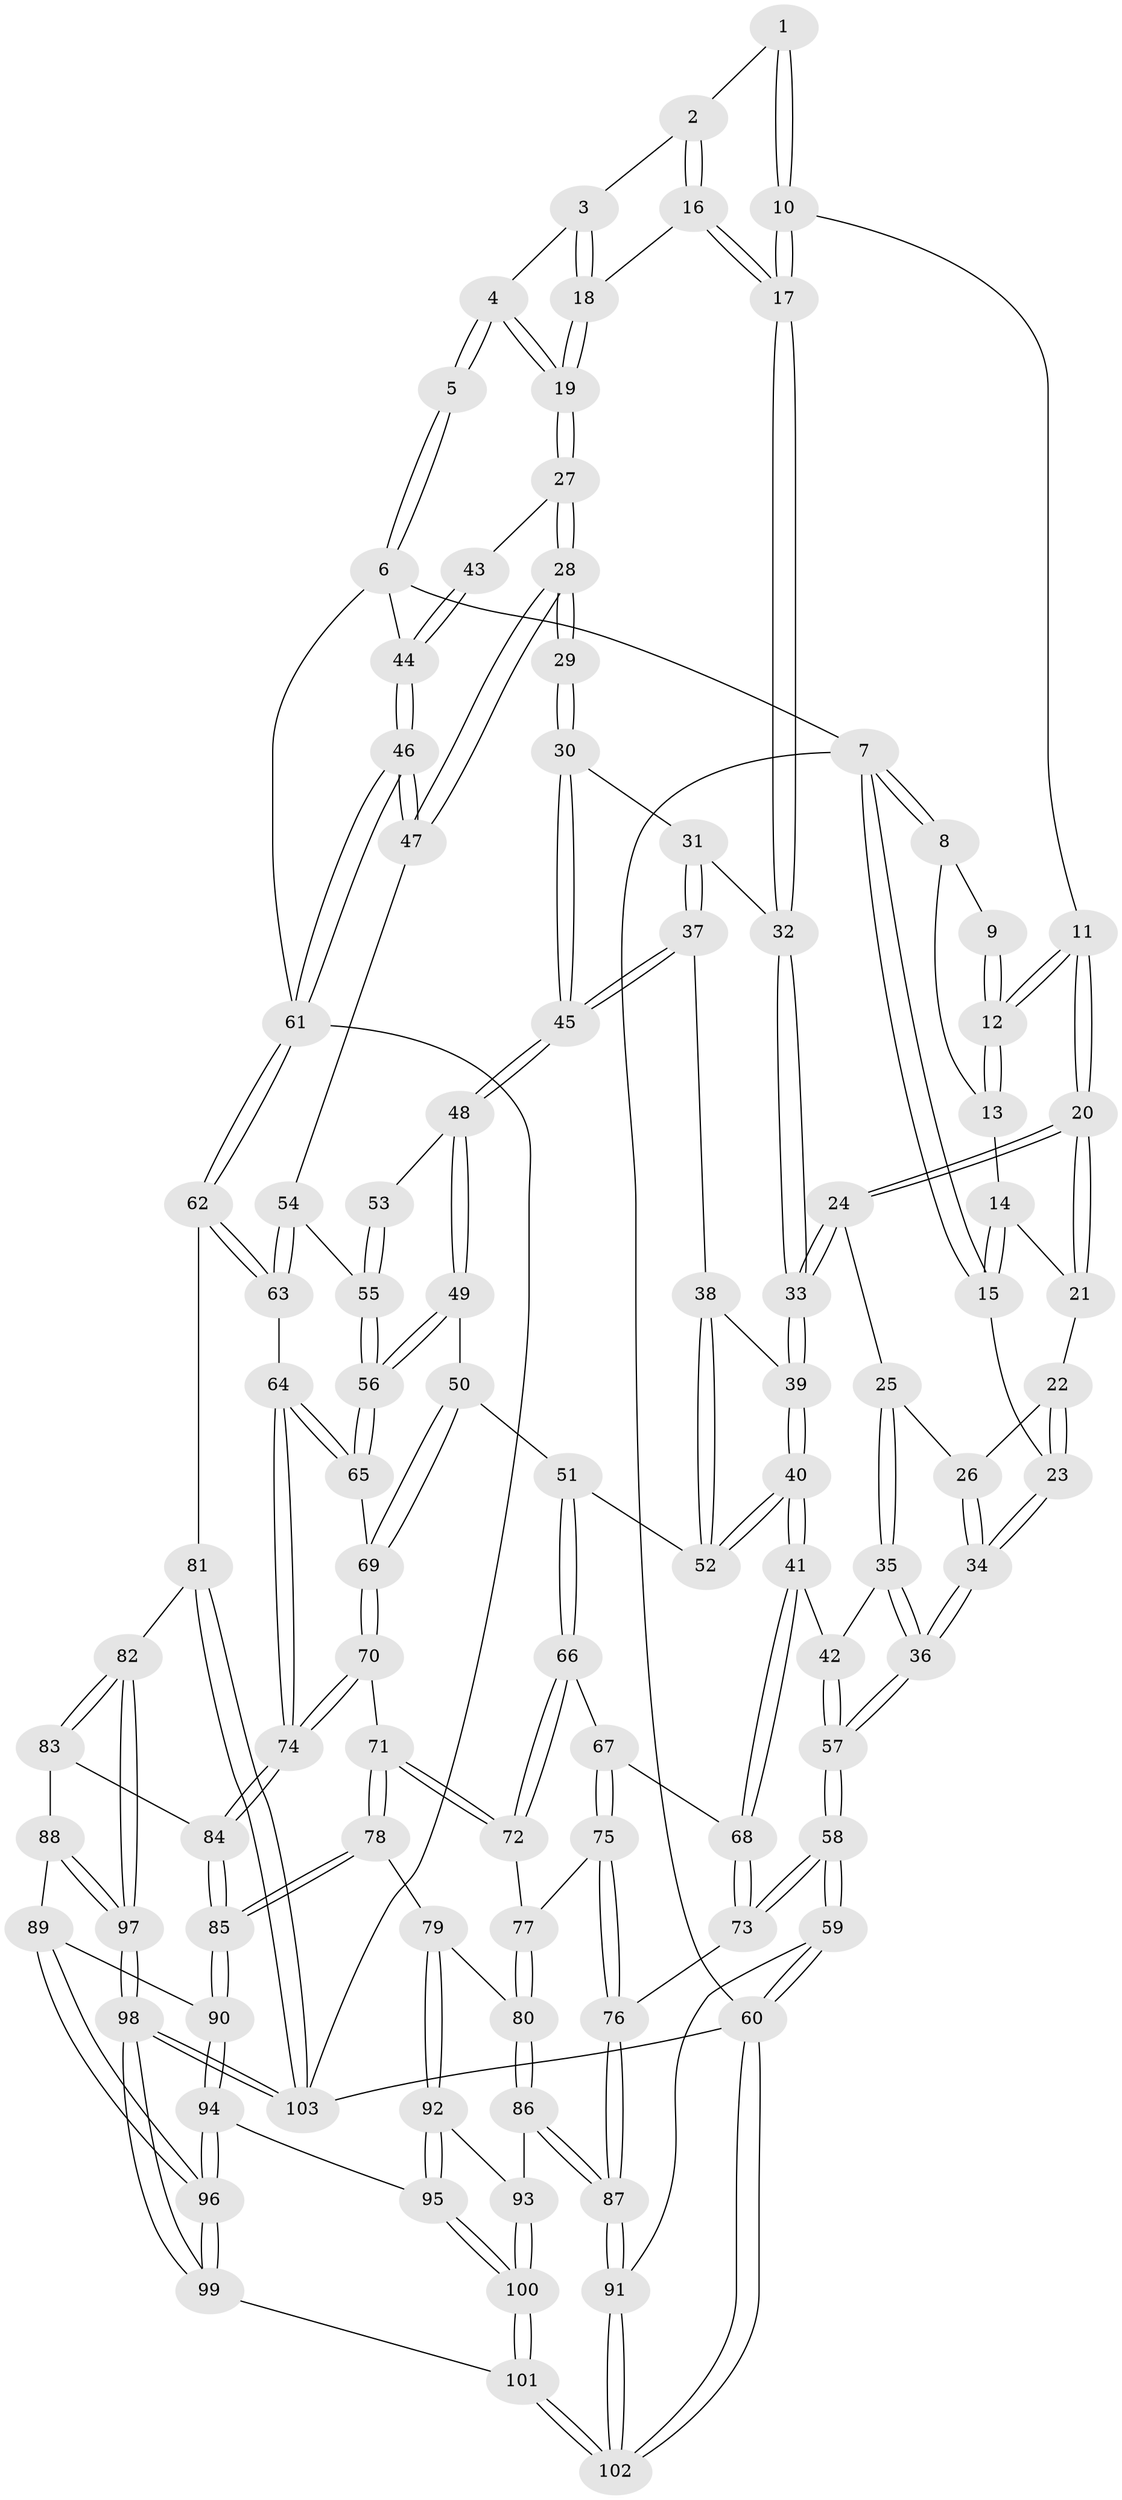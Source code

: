 // coarse degree distribution, {4: 0.3170731707317073, 3: 0.21951219512195122, 5: 0.2682926829268293, 2: 0.04878048780487805, 7: 0.04878048780487805, 6: 0.0975609756097561}
// Generated by graph-tools (version 1.1) at 2025/07/03/04/25 22:07:03]
// undirected, 103 vertices, 254 edges
graph export_dot {
graph [start="1"]
  node [color=gray90,style=filled];
  1 [pos="+0.3849832246424787+0"];
  2 [pos="+0.7659597957492977+0"];
  3 [pos="+0.785415572819348+0"];
  4 [pos="+0.9755925317884586+0"];
  5 [pos="+1+0"];
  6 [pos="+1+0"];
  7 [pos="+0+0"];
  8 [pos="+0+0"];
  9 [pos="+0.19399667766391673+0"];
  10 [pos="+0.39910380356154684+0.17270376348136585"];
  11 [pos="+0.26812373982600296+0.1736881189324517"];
  12 [pos="+0.25160191275435667+0.1457579845806866"];
  13 [pos="+0.10148956672281179+0.05664676851957599"];
  14 [pos="+0.07667243078613642+0.14476783909759108"];
  15 [pos="+0+0"];
  16 [pos="+0.48662288627321515+0.18487824203175005"];
  17 [pos="+0.44312259586227204+0.20185746292523585"];
  18 [pos="+0.6580701477734486+0.2139327640954593"];
  19 [pos="+0.7567724599362798+0.29390464002441585"];
  20 [pos="+0.20011481470265674+0.2339516142913459"];
  21 [pos="+0.09597315515163282+0.2171148177302008"];
  22 [pos="+0.06848096468726315+0.23063862136769495"];
  23 [pos="+0+0.19122638411031248"];
  24 [pos="+0.19763365955409493+0.3378571182343399"];
  25 [pos="+0.0619722417265478+0.35688525562683465"];
  26 [pos="+0.04800746061035595+0.33986763502700307"];
  27 [pos="+0.766410005619055+0.31678231383020167"];
  28 [pos="+0.7484978704214109+0.36786114097865796"];
  29 [pos="+0.7339782219101272+0.37260937477139366"];
  30 [pos="+0.6615489063471212+0.36852225742524924"];
  31 [pos="+0.45306725900190475+0.28242706502156645"];
  32 [pos="+0.44639395759978645+0.2625751572270294"];
  33 [pos="+0.22869145926610285+0.4180380148828775"];
  34 [pos="+0+0.3435100477067721"];
  35 [pos="+0.057555496973734493+0.454772141934261"];
  36 [pos="+0+0.46649478490257185"];
  37 [pos="+0.45974868738137886+0.40229635826123417"];
  38 [pos="+0.42837512805278716+0.4159985859532482"];
  39 [pos="+0.22921290645926115+0.45702911906884713"];
  40 [pos="+0.2148051185061643+0.4995005571367918"];
  41 [pos="+0.179937559358431+0.5294170576313124"];
  42 [pos="+0.1666302767764802+0.5288602370198977"];
  43 [pos="+0.8253596350844853+0.30737416897808983"];
  44 [pos="+1+0.3444866920666875"];
  45 [pos="+0.4866505487823826+0.4409420733875594"];
  46 [pos="+1+0.6062977419500529"];
  47 [pos="+0.7762538309377219+0.43249308933703406"];
  48 [pos="+0.49624117856140465+0.4693140086934691"];
  49 [pos="+0.49888865346243827+0.5200832737438342"];
  50 [pos="+0.458655283942656+0.5554595658572913"];
  51 [pos="+0.36061870218029307+0.5646973317322945"];
  52 [pos="+0.3366605231554304+0.5478333558439996"];
  53 [pos="+0.6506461822892207+0.45100346457979634"];
  54 [pos="+0.7493567146460367+0.5357219839330795"];
  55 [pos="+0.6124598140930222+0.5620616528409156"];
  56 [pos="+0.5907891624824386+0.5795587124421842"];
  57 [pos="+0+0.7862243019247265"];
  58 [pos="+0+0.8261685576385646"];
  59 [pos="+0+1"];
  60 [pos="+0+1"];
  61 [pos="+1+0.7052928422771562"];
  62 [pos="+0.9485998861875983+0.7618187023788019"];
  63 [pos="+0.7776951781186173+0.645329192321237"];
  64 [pos="+0.6128029329574188+0.6759891006146918"];
  65 [pos="+0.5948968278605977+0.5992473883042749"];
  66 [pos="+0.35530413631173746+0.6540747288525376"];
  67 [pos="+0.21452643151537493+0.6177901281212868"];
  68 [pos="+0.1904429088126319+0.5798523553351246"];
  69 [pos="+0.4575776695185888+0.6467143326227255"];
  70 [pos="+0.4555077995176599+0.6878552232062036"];
  71 [pos="+0.4146040888089788+0.7077680583390847"];
  72 [pos="+0.3674718342148702+0.6913467362706467"];
  73 [pos="+0.12386063663090315+0.7099255138147736"];
  74 [pos="+0.5890732729230392+0.7236646742006956"];
  75 [pos="+0.25165963139126274+0.7252337378517981"];
  76 [pos="+0.2166394788032904+0.7838763273515245"];
  77 [pos="+0.31746285455017037+0.7197511290140711"];
  78 [pos="+0.41606417198645856+0.7769785613495707"];
  79 [pos="+0.3973162291779024+0.815569816086056"];
  80 [pos="+0.3378392703973693+0.7954097288496834"];
  81 [pos="+0.8880254189173876+0.8225883998225172"];
  82 [pos="+0.7941725739169041+0.8513734656019148"];
  83 [pos="+0.6541625774873066+0.7887691509163867"];
  84 [pos="+0.5917725917476195+0.7421819094893187"];
  85 [pos="+0.5443326697199421+0.8121818185372753"];
  86 [pos="+0.24050298527934733+0.8536895329986164"];
  87 [pos="+0.21063192275296044+0.8432965113982426"];
  88 [pos="+0.6205804983418828+0.9001344530911342"];
  89 [pos="+0.5992795828909139+0.894239623453538"];
  90 [pos="+0.5362765450555328+0.8415500267616186"];
  91 [pos="+0.184512825588436+0.85966500659476"];
  92 [pos="+0.40345846349790254+0.877593026892894"];
  93 [pos="+0.26683879744810446+0.8727603162808643"];
  94 [pos="+0.5144554856962288+0.865571134584157"];
  95 [pos="+0.4082227779160352+0.8834446360345372"];
  96 [pos="+0.5350359331924875+0.9967522310023927"];
  97 [pos="+0.6938564974865372+0.964162145668395"];
  98 [pos="+0.5978705649608475+1"];
  99 [pos="+0.5296461749968024+1"];
  100 [pos="+0.3898320768757002+1"];
  101 [pos="+0.3909001414237267+1"];
  102 [pos="+0.3169331781967592+1"];
  103 [pos="+0.8838160841122653+1"];
  1 -- 2;
  1 -- 10;
  1 -- 10;
  2 -- 3;
  2 -- 16;
  2 -- 16;
  3 -- 4;
  3 -- 18;
  3 -- 18;
  4 -- 5;
  4 -- 5;
  4 -- 19;
  4 -- 19;
  5 -- 6;
  5 -- 6;
  6 -- 7;
  6 -- 44;
  6 -- 61;
  7 -- 8;
  7 -- 8;
  7 -- 15;
  7 -- 15;
  7 -- 60;
  8 -- 9;
  8 -- 13;
  9 -- 12;
  9 -- 12;
  10 -- 11;
  10 -- 17;
  10 -- 17;
  11 -- 12;
  11 -- 12;
  11 -- 20;
  11 -- 20;
  12 -- 13;
  12 -- 13;
  13 -- 14;
  14 -- 15;
  14 -- 15;
  14 -- 21;
  15 -- 23;
  16 -- 17;
  16 -- 17;
  16 -- 18;
  17 -- 32;
  17 -- 32;
  18 -- 19;
  18 -- 19;
  19 -- 27;
  19 -- 27;
  20 -- 21;
  20 -- 21;
  20 -- 24;
  20 -- 24;
  21 -- 22;
  22 -- 23;
  22 -- 23;
  22 -- 26;
  23 -- 34;
  23 -- 34;
  24 -- 25;
  24 -- 33;
  24 -- 33;
  25 -- 26;
  25 -- 35;
  25 -- 35;
  26 -- 34;
  26 -- 34;
  27 -- 28;
  27 -- 28;
  27 -- 43;
  28 -- 29;
  28 -- 29;
  28 -- 47;
  28 -- 47;
  29 -- 30;
  29 -- 30;
  30 -- 31;
  30 -- 45;
  30 -- 45;
  31 -- 32;
  31 -- 37;
  31 -- 37;
  32 -- 33;
  32 -- 33;
  33 -- 39;
  33 -- 39;
  34 -- 36;
  34 -- 36;
  35 -- 36;
  35 -- 36;
  35 -- 42;
  36 -- 57;
  36 -- 57;
  37 -- 38;
  37 -- 45;
  37 -- 45;
  38 -- 39;
  38 -- 52;
  38 -- 52;
  39 -- 40;
  39 -- 40;
  40 -- 41;
  40 -- 41;
  40 -- 52;
  40 -- 52;
  41 -- 42;
  41 -- 68;
  41 -- 68;
  42 -- 57;
  42 -- 57;
  43 -- 44;
  43 -- 44;
  44 -- 46;
  44 -- 46;
  45 -- 48;
  45 -- 48;
  46 -- 47;
  46 -- 47;
  46 -- 61;
  46 -- 61;
  47 -- 54;
  48 -- 49;
  48 -- 49;
  48 -- 53;
  49 -- 50;
  49 -- 56;
  49 -- 56;
  50 -- 51;
  50 -- 69;
  50 -- 69;
  51 -- 52;
  51 -- 66;
  51 -- 66;
  53 -- 55;
  53 -- 55;
  54 -- 55;
  54 -- 63;
  54 -- 63;
  55 -- 56;
  55 -- 56;
  56 -- 65;
  56 -- 65;
  57 -- 58;
  57 -- 58;
  58 -- 59;
  58 -- 59;
  58 -- 73;
  58 -- 73;
  59 -- 60;
  59 -- 60;
  59 -- 91;
  60 -- 102;
  60 -- 102;
  60 -- 103;
  61 -- 62;
  61 -- 62;
  61 -- 103;
  62 -- 63;
  62 -- 63;
  62 -- 81;
  63 -- 64;
  64 -- 65;
  64 -- 65;
  64 -- 74;
  64 -- 74;
  65 -- 69;
  66 -- 67;
  66 -- 72;
  66 -- 72;
  67 -- 68;
  67 -- 75;
  67 -- 75;
  68 -- 73;
  68 -- 73;
  69 -- 70;
  69 -- 70;
  70 -- 71;
  70 -- 74;
  70 -- 74;
  71 -- 72;
  71 -- 72;
  71 -- 78;
  71 -- 78;
  72 -- 77;
  73 -- 76;
  74 -- 84;
  74 -- 84;
  75 -- 76;
  75 -- 76;
  75 -- 77;
  76 -- 87;
  76 -- 87;
  77 -- 80;
  77 -- 80;
  78 -- 79;
  78 -- 85;
  78 -- 85;
  79 -- 80;
  79 -- 92;
  79 -- 92;
  80 -- 86;
  80 -- 86;
  81 -- 82;
  81 -- 103;
  81 -- 103;
  82 -- 83;
  82 -- 83;
  82 -- 97;
  82 -- 97;
  83 -- 84;
  83 -- 88;
  84 -- 85;
  84 -- 85;
  85 -- 90;
  85 -- 90;
  86 -- 87;
  86 -- 87;
  86 -- 93;
  87 -- 91;
  87 -- 91;
  88 -- 89;
  88 -- 97;
  88 -- 97;
  89 -- 90;
  89 -- 96;
  89 -- 96;
  90 -- 94;
  90 -- 94;
  91 -- 102;
  91 -- 102;
  92 -- 93;
  92 -- 95;
  92 -- 95;
  93 -- 100;
  93 -- 100;
  94 -- 95;
  94 -- 96;
  94 -- 96;
  95 -- 100;
  95 -- 100;
  96 -- 99;
  96 -- 99;
  97 -- 98;
  97 -- 98;
  98 -- 99;
  98 -- 99;
  98 -- 103;
  98 -- 103;
  99 -- 101;
  100 -- 101;
  100 -- 101;
  101 -- 102;
  101 -- 102;
}
